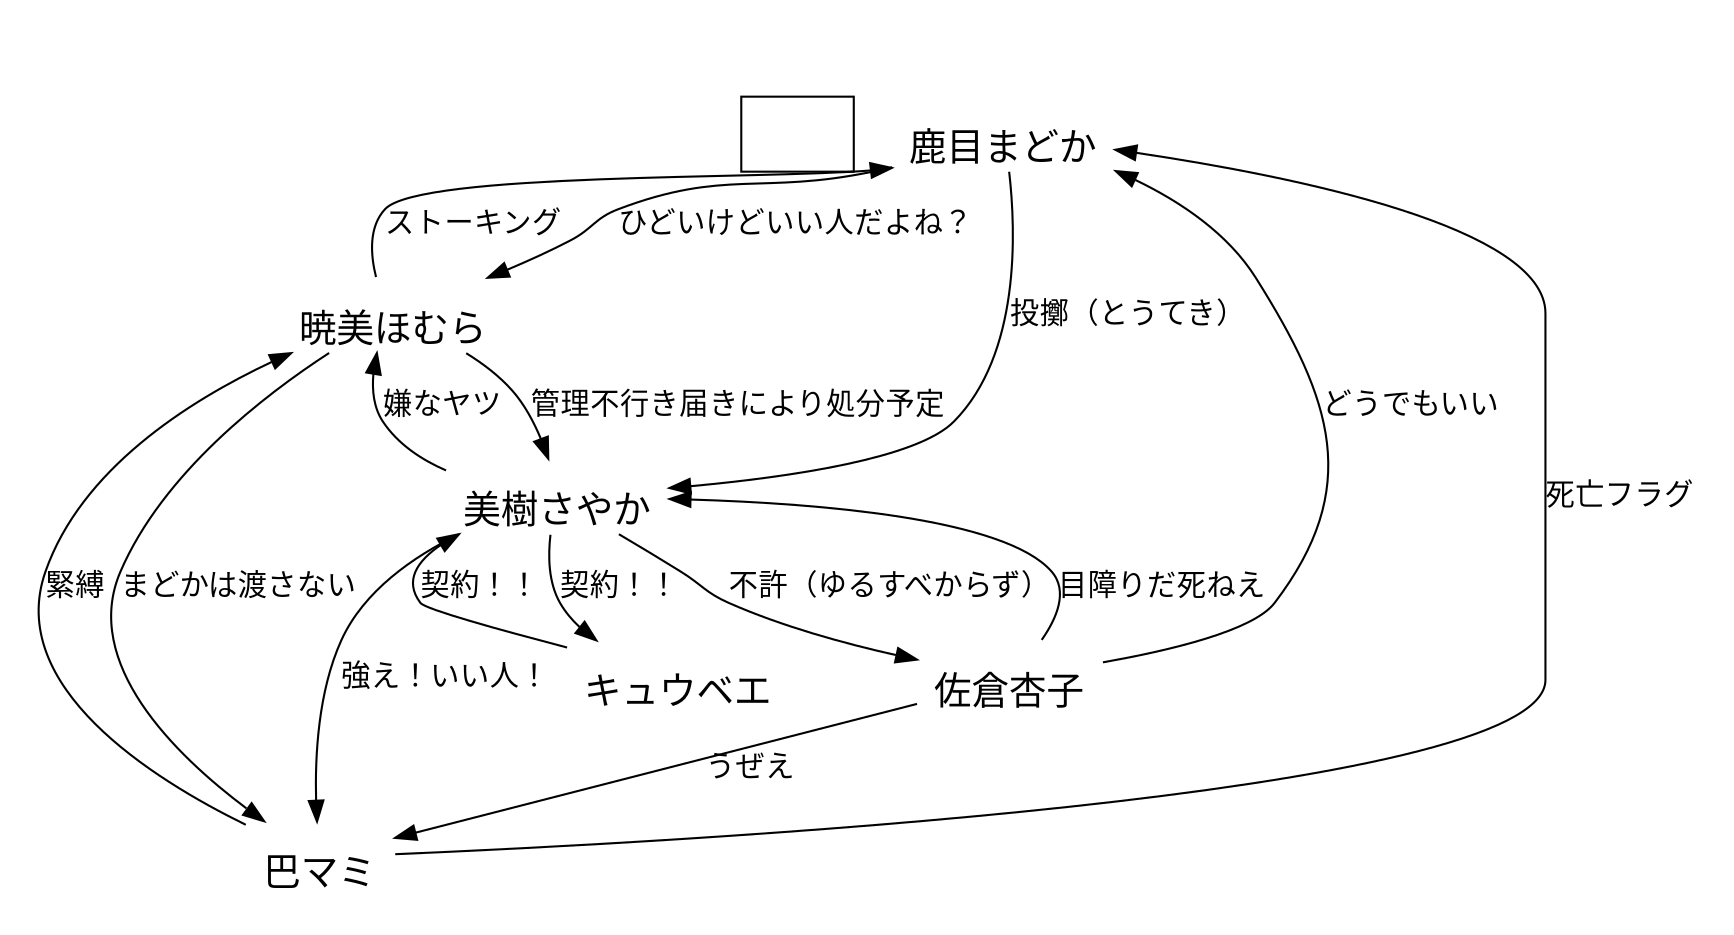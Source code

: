 digraph graph_name {	
	  graph [
	    charset = "UTF-8",
	    //rankdir = LR,
	    margin = 0.2
	    label = "sample graph",
	    labelloc = "t",
	    labeljust = "c",
	    fontcolor = white,
	    fontsize = 18,
	  ];
	  node [
	    shape = box,
	    fontname = "Migu 1M",
	    fontsize = 12,
	    //style = "solid, filled",
	  ];
	
	
		 　
	
	   鹿目まどか[labelloc=b, fontsize = 18,image="image\icon_madoka.png",fontsize = 18,labelloc=b, labell ="鹿目まどか", shape=plaintext];
	
	   暁美ほむら [labelloc=b, fontsize = 18,image="image\icon_homura.png", label=" 暁美ほむら", shape=plaintext];
	
	   巴マミ [labelloc=b, fontsize = 18,image="image\icon_mami.png", label="巴マミ", shape=plaintext];
	
	   美樹さやか [labelloc=b,  fontsize = 18,image="image\sayaka.jpg", label="美樹さやか", shape=plaintext];
	キュウベエ[labelloc=b,  fontsize = 18,image="image\icon_qbe.png", label="キュウベエ", shape=plaintext];
	
	   佐倉杏子 [labelloc=b,  fontsize = 18,image="image\icon_kyoko.png", label="佐倉杏子", shape=plaintext];
	

	
	   
	 
	   鹿目まどか -> 暁美ほむら  [fontname = ダミー,label = "ひどいけどいい人だよね？", href="http://ja.wikipedia.org/wiki/師弟" ];
	   鹿目まどか -> 美樹さやか  [fontname = ダミー,label = "投擲（とうてき）", href="http://ja.wikipedia.org/wiki/師弟" ];
	   暁美ほむら -> 鹿目まどか  [fontname = ダミー,label = "ストーキング", href="http://ja.wikipedia.org/wiki/師弟" ];
	   美樹さやか -> キュウベエ [fontname = ダミー,label = "契約！！", href="http://ja.wikipedia.org/wiki/師弟" ];
	   美樹さやか -> 佐倉杏子 [fontname = ダミー,label = "不許（ゆるすべからず）", href="http://ja.wikipedia.org/wiki/師弟" ];

	   美樹さやか -> 巴マミ [fontname = ダミー,label = "強え！いい人！", href="http://ja.wikipedia.org/wiki/師弟" ];
	   キュウベエ -> 美樹さやか  [fontname = ダミー,label = "契約！！", href="http://ja.wikipedia.org/wiki/師弟" ];
	   暁美ほむら -> 巴マミ  [fontname = ダミー,label = "まどかは渡さない", href="http://ja.wikipedia.org/wiki/師弟" ];
	   暁美ほむら -> 美樹さやか  [fontname = ダミー,label = "管理不行き届きにより処分予定", href="http://ja.wikipedia.org/wiki/師弟" ];
   	美樹さやか -> 暁美ほむら  [fontname = ダミー,label = "嫌なヤツ", href="http://ja.wikipedia.org/wiki/師弟" ];
  	巴マミ -> 暁美ほむら  [fontname = ダミー,label = "緊縛", href="http://ja.wikipedia.org/wiki/師弟" ];
巴マミ -> 鹿目まどか  [fontname = ダミー,label = "死亡フラグ", href="http://ja.wikipedia.org/wiki/師弟" ];
	   佐倉杏子 -> 美樹さやか[fontname = ダミー,label = "目障りだ死ねえ", href="http://ja.wikipedia.org/wiki/師弟" ];
  佐倉杏子 -> 鹿目まどか[fontname = ダミー,label = "どうでもいい", href="http://ja.wikipedia.org/wiki/師弟" ];
佐倉杏子 -> 巴マミ[fontname = ダミー,label = "うぜえ", href="http://ja.wikipedia.org/wiki/師弟" ];


	 }
